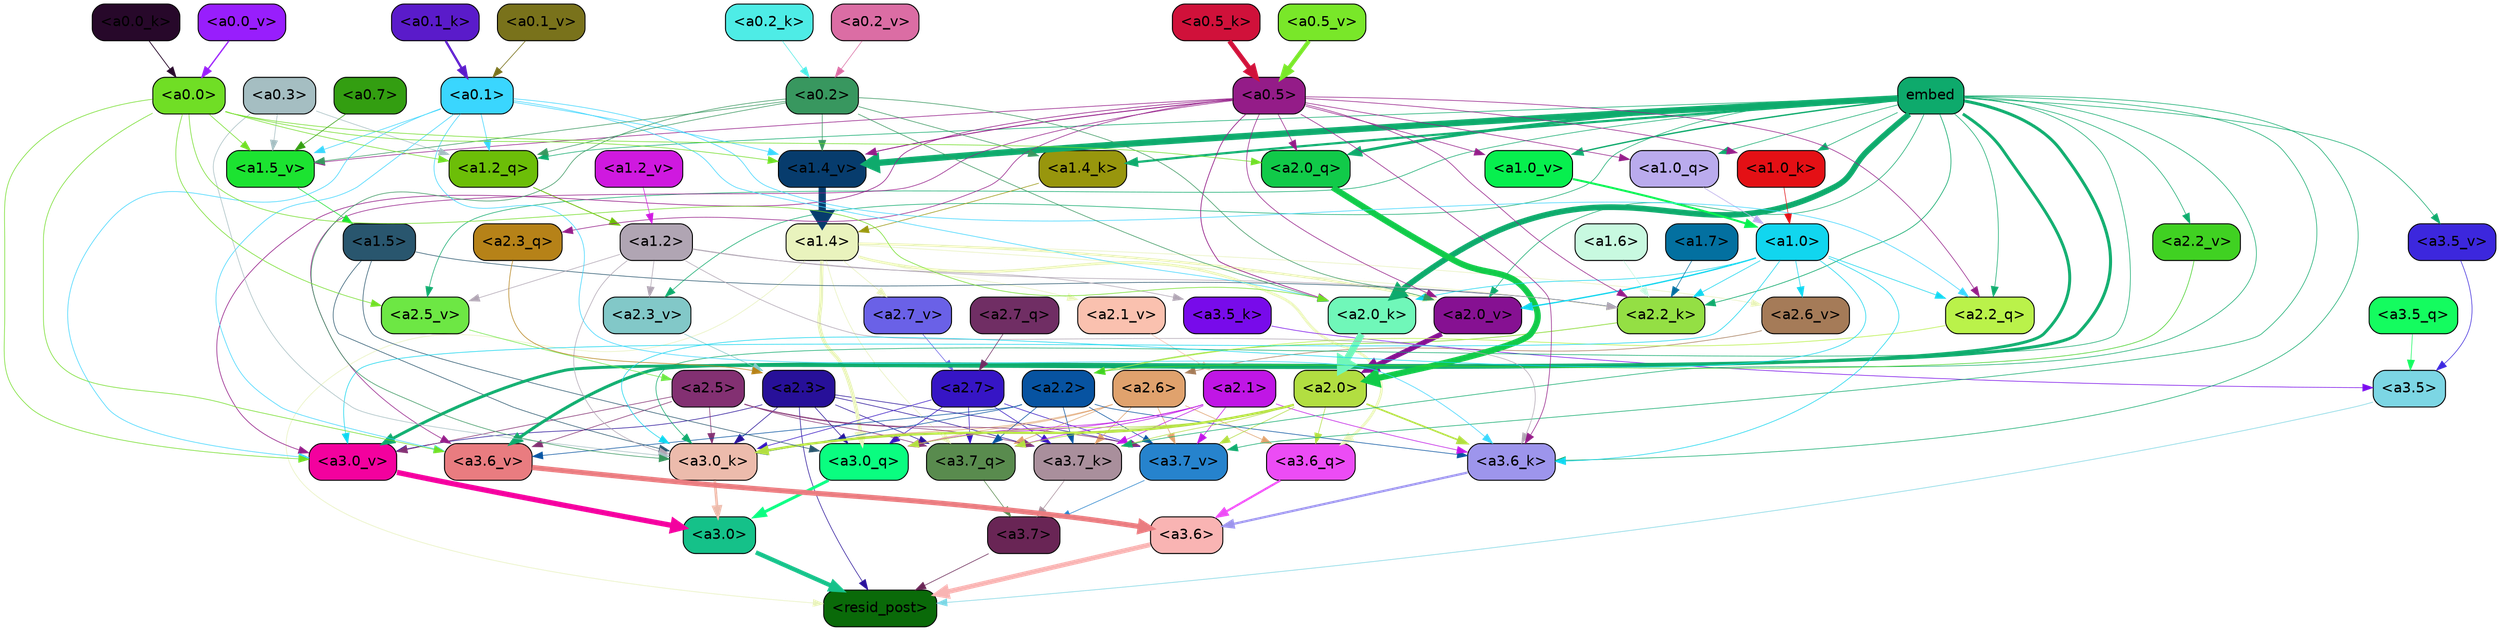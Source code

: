 strict digraph "" {
	graph [bgcolor=transparent,
		layout=dot,
		overlap=false,
		splines=true
	];
	"<a3.7>"	[color=black,
		fillcolor="#692555",
		fontname=Helvetica,
		shape=box,
		style="filled, rounded"];
	"<resid_post>"	[color=black,
		fillcolor="#0a6a09",
		fontname=Helvetica,
		shape=box,
		style="filled, rounded"];
	"<a3.7>" -> "<resid_post>"	[color="#692555",
		penwidth=0.6];
	"<a3.6>"	[color=black,
		fillcolor="#f9b4b3",
		fontname=Helvetica,
		shape=box,
		style="filled, rounded"];
	"<a3.6>" -> "<resid_post>"	[color="#f9b4b3",
		penwidth=4.6696330308914185];
	"<a3.5>"	[color=black,
		fillcolor="#7cd6e4",
		fontname=Helvetica,
		shape=box,
		style="filled, rounded"];
	"<a3.5>" -> "<resid_post>"	[color="#7cd6e4",
		penwidth=0.6];
	"<a3.0>"	[color=black,
		fillcolor="#15c189",
		fontname=Helvetica,
		shape=box,
		style="filled, rounded"];
	"<a3.0>" -> "<resid_post>"	[color="#15c189",
		penwidth=4.282557368278503];
	"<a2.3>"	[color=black,
		fillcolor="#271099",
		fontname=Helvetica,
		shape=box,
		style="filled, rounded"];
	"<a2.3>" -> "<resid_post>"	[color="#271099",
		penwidth=0.6];
	"<a3.7_q>"	[color=black,
		fillcolor="#598b4e",
		fontname=Helvetica,
		shape=box,
		style="filled, rounded"];
	"<a2.3>" -> "<a3.7_q>"	[color="#271099",
		penwidth=0.6];
	"<a3.0_q>"	[color=black,
		fillcolor="#0afd80",
		fontname=Helvetica,
		shape=box,
		style="filled, rounded"];
	"<a2.3>" -> "<a3.0_q>"	[color="#271099",
		penwidth=0.6];
	"<a3.7_k>"	[color=black,
		fillcolor="#a98f9c",
		fontname=Helvetica,
		shape=box,
		style="filled, rounded"];
	"<a2.3>" -> "<a3.7_k>"	[color="#271099",
		penwidth=0.6];
	"<a3.0_k>"	[color=black,
		fillcolor="#ecbbac",
		fontname=Helvetica,
		shape=box,
		style="filled, rounded"];
	"<a2.3>" -> "<a3.0_k>"	[color="#271099",
		penwidth=0.6];
	"<a3.7_v>"	[color=black,
		fillcolor="#2683cd",
		fontname=Helvetica,
		shape=box,
		style="filled, rounded"];
	"<a2.3>" -> "<a3.7_v>"	[color="#271099",
		penwidth=0.6];
	"<a3.0_v>"	[color=black,
		fillcolor="#f3019e",
		fontname=Helvetica,
		shape=box,
		style="filled, rounded"];
	"<a2.3>" -> "<a3.0_v>"	[color="#271099",
		penwidth=0.6];
	"<a1.4>"	[color=black,
		fillcolor="#e9f3bd",
		fontname=Helvetica,
		shape=box,
		style="filled, rounded"];
	"<a1.4>" -> "<resid_post>"	[color="#e9f3bd",
		penwidth=0.6];
	"<a1.4>" -> "<a3.7_q>"	[color="#e9f3bd",
		penwidth=0.6];
	"<a3.6_q>"	[color=black,
		fillcolor="#ec4cf5",
		fontname=Helvetica,
		shape=box,
		style="filled, rounded"];
	"<a1.4>" -> "<a3.6_q>"	[color="#e9f3bd",
		penwidth=2.6073555648326874];
	"<a1.4>" -> "<a3.0_q>"	[color="#e9f3bd",
		penwidth=3.4971605762839317];
	"<a2.2_k>"	[color=black,
		fillcolor="#94df44",
		fontname=Helvetica,
		shape=box,
		style="filled, rounded"];
	"<a1.4>" -> "<a2.2_k>"	[color="#e9f3bd",
		penwidth=0.6];
	"<a2.7_v>"	[color=black,
		fillcolor="#6a61e7",
		fontname=Helvetica,
		shape=box,
		style="filled, rounded"];
	"<a1.4>" -> "<a2.7_v>"	[color="#e9f3bd",
		penwidth=0.6];
	"<a2.6_v>"	[color=black,
		fillcolor="#a57b58",
		fontname=Helvetica,
		shape=box,
		style="filled, rounded"];
	"<a1.4>" -> "<a2.6_v>"	[color="#e9f3bd",
		penwidth=0.6];
	"<a2.1_v>"	[color=black,
		fillcolor="#fac1af",
		fontname=Helvetica,
		shape=box,
		style="filled, rounded"];
	"<a1.4>" -> "<a2.1_v>"	[color="#e9f3bd",
		penwidth=0.6];
	"<a2.0_v>"	[color=black,
		fillcolor="#861192",
		fontname=Helvetica,
		shape=box,
		style="filled, rounded"];
	"<a1.4>" -> "<a2.0_v>"	[color="#e9f3bd",
		penwidth=2.268670678138733];
	"<a3.7_q>" -> "<a3.7>"	[color="#598b4e",
		penwidth=0.6];
	"<a3.6_q>" -> "<a3.6>"	[color="#ec4cf5",
		penwidth=2.03758105635643];
	"<a3.5_q>"	[color=black,
		fillcolor="#14fc5f",
		fontname=Helvetica,
		shape=box,
		style="filled, rounded"];
	"<a3.5_q>" -> "<a3.5>"	[color="#14fc5f",
		penwidth=0.6];
	"<a3.0_q>" -> "<a3.0>"	[color="#0afd80",
		penwidth=2.8638100624084473];
	"<a3.7_k>" -> "<a3.7>"	[color="#a98f9c",
		penwidth=0.6];
	"<a3.6_k>"	[color=black,
		fillcolor="#9d95ec",
		fontname=Helvetica,
		shape=box,
		style="filled, rounded"];
	"<a3.6_k>" -> "<a3.6>"	[color="#9d95ec",
		penwidth=2.174198240041733];
	"<a3.5_k>"	[color=black,
		fillcolor="#780bea",
		fontname=Helvetica,
		shape=box,
		style="filled, rounded"];
	"<a3.5_k>" -> "<a3.5>"	[color="#780bea",
		penwidth=0.6];
	"<a3.0_k>" -> "<a3.0>"	[color="#ecbbac",
		penwidth=2.6274144649505615];
	"<a3.7_v>" -> "<a3.7>"	[color="#2683cd",
		penwidth=0.6];
	"<a3.6_v>"	[color=black,
		fillcolor="#e97c80",
		fontname=Helvetica,
		shape=box,
		style="filled, rounded"];
	"<a3.6_v>" -> "<a3.6>"	[color="#e97c80",
		penwidth=5.002329230308533];
	"<a3.5_v>"	[color=black,
		fillcolor="#3c27dd",
		fontname=Helvetica,
		shape=box,
		style="filled, rounded"];
	"<a3.5_v>" -> "<a3.5>"	[color="#3c27dd",
		penwidth=0.6];
	"<a3.0_v>" -> "<a3.0>"	[color="#f3019e",
		penwidth=5.188832879066467];
	"<a2.7>"	[color=black,
		fillcolor="#3615c5",
		fontname=Helvetica,
		shape=box,
		style="filled, rounded"];
	"<a2.7>" -> "<a3.7_q>"	[color="#3615c5",
		penwidth=0.6];
	"<a2.7>" -> "<a3.0_q>"	[color="#3615c5",
		penwidth=0.6];
	"<a2.7>" -> "<a3.7_k>"	[color="#3615c5",
		penwidth=0.6];
	"<a2.7>" -> "<a3.0_k>"	[color="#3615c5",
		penwidth=0.6];
	"<a2.7>" -> "<a3.7_v>"	[color="#3615c5",
		penwidth=0.6];
	"<a2.6>"	[color=black,
		fillcolor="#e0a26d",
		fontname=Helvetica,
		shape=box,
		style="filled, rounded"];
	"<a2.6>" -> "<a3.7_q>"	[color="#e0a26d",
		penwidth=0.6];
	"<a2.6>" -> "<a3.6_q>"	[color="#e0a26d",
		penwidth=0.6];
	"<a2.6>" -> "<a3.0_q>"	[color="#e0a26d",
		penwidth=0.6];
	"<a2.6>" -> "<a3.7_k>"	[color="#e0a26d",
		penwidth=0.6];
	"<a2.6>" -> "<a3.0_k>"	[color="#e0a26d",
		penwidth=0.6];
	"<a2.6>" -> "<a3.7_v>"	[color="#e0a26d",
		penwidth=0.6];
	"<a2.5>"	[color=black,
		fillcolor="#833072",
		fontname=Helvetica,
		shape=box,
		style="filled, rounded"];
	"<a2.5>" -> "<a3.7_q>"	[color="#833072",
		penwidth=0.6];
	"<a2.5>" -> "<a3.7_k>"	[color="#833072",
		penwidth=0.6];
	"<a2.5>" -> "<a3.0_k>"	[color="#833072",
		penwidth=0.6];
	"<a2.5>" -> "<a3.7_v>"	[color="#833072",
		penwidth=0.6];
	"<a2.5>" -> "<a3.6_v>"	[color="#833072",
		penwidth=0.6];
	"<a2.5>" -> "<a3.0_v>"	[color="#833072",
		penwidth=0.6];
	"<a2.2>"	[color=black,
		fillcolor="#0753a1",
		fontname=Helvetica,
		shape=box,
		style="filled, rounded"];
	"<a2.2>" -> "<a3.7_q>"	[color="#0753a1",
		penwidth=0.6];
	"<a2.2>" -> "<a3.7_k>"	[color="#0753a1",
		penwidth=0.6];
	"<a2.2>" -> "<a3.6_k>"	[color="#0753a1",
		penwidth=0.6];
	"<a2.2>" -> "<a3.0_k>"	[color="#0753a1",
		penwidth=0.6];
	"<a2.2>" -> "<a3.7_v>"	[color="#0753a1",
		penwidth=0.6];
	"<a2.2>" -> "<a3.6_v>"	[color="#0753a1",
		penwidth=0.6];
	"<a2.1>"	[color=black,
		fillcolor="#c016e5",
		fontname=Helvetica,
		shape=box,
		style="filled, rounded"];
	"<a2.1>" -> "<a3.7_q>"	[color="#c016e5",
		penwidth=0.6];
	"<a2.1>" -> "<a3.0_q>"	[color="#c016e5",
		penwidth=0.6];
	"<a2.1>" -> "<a3.7_k>"	[color="#c016e5",
		penwidth=0.6];
	"<a2.1>" -> "<a3.6_k>"	[color="#c016e5",
		penwidth=0.6];
	"<a2.1>" -> "<a3.0_k>"	[color="#c016e5",
		penwidth=0.6];
	"<a2.1>" -> "<a3.7_v>"	[color="#c016e5",
		penwidth=0.6];
	"<a2.0>"	[color=black,
		fillcolor="#b2de41",
		fontname=Helvetica,
		shape=box,
		style="filled, rounded"];
	"<a2.0>" -> "<a3.7_q>"	[color="#b2de41",
		penwidth=0.6];
	"<a2.0>" -> "<a3.6_q>"	[color="#b2de41",
		penwidth=0.6];
	"<a2.0>" -> "<a3.0_q>"	[color="#b2de41",
		penwidth=0.6];
	"<a2.0>" -> "<a3.7_k>"	[color="#b2de41",
		penwidth=0.6];
	"<a2.0>" -> "<a3.6_k>"	[color="#b2de41",
		penwidth=1.5568191409111023];
	"<a2.0>" -> "<a3.0_k>"	[color="#b2de41",
		penwidth=2.270527422428131];
	"<a2.0>" -> "<a3.7_v>"	[color="#b2de41",
		penwidth=0.6];
	"<a1.5>"	[color=black,
		fillcolor="#29566e",
		fontname=Helvetica,
		shape=box,
		style="filled, rounded"];
	"<a1.5>" -> "<a3.0_q>"	[color="#29566e",
		penwidth=0.6];
	"<a1.5>" -> "<a3.0_k>"	[color="#29566e",
		penwidth=0.6];
	"<a1.5>" -> "<a2.2_k>"	[color="#29566e",
		penwidth=0.6];
	embed	[color=black,
		fillcolor="#0eaa6c",
		fontname=Helvetica,
		shape=box,
		style="filled, rounded"];
	embed -> "<a3.7_k>"	[color="#0eaa6c",
		penwidth=0.6];
	embed -> "<a3.6_k>"	[color="#0eaa6c",
		penwidth=0.6];
	embed -> "<a3.0_k>"	[color="#0eaa6c",
		penwidth=0.6];
	embed -> "<a3.7_v>"	[color="#0eaa6c",
		penwidth=0.6];
	embed -> "<a3.6_v>"	[color="#0eaa6c",
		penwidth=2.9588699340820312];
	embed -> "<a3.5_v>"	[color="#0eaa6c",
		penwidth=0.6];
	embed -> "<a3.0_v>"	[color="#0eaa6c",
		penwidth=2.8686431646347046];
	"<a2.2_q>"	[color=black,
		fillcolor="#baf24a",
		fontname=Helvetica,
		shape=box,
		style="filled, rounded"];
	embed -> "<a2.2_q>"	[color="#0eaa6c",
		penwidth=0.6];
	"<a2.0_q>"	[color=black,
		fillcolor="#11ca49",
		fontname=Helvetica,
		shape=box,
		style="filled, rounded"];
	embed -> "<a2.0_q>"	[color="#0eaa6c",
		penwidth=2.7617180347442627];
	embed -> "<a2.2_k>"	[color="#0eaa6c",
		penwidth=0.67606520652771];
	"<a2.0_k>"	[color=black,
		fillcolor="#70f7b9",
		fontname=Helvetica,
		shape=box,
		style="filled, rounded"];
	embed -> "<a2.0_k>"	[color="#0eaa6c",
		penwidth=5.615107178688049];
	"<a2.5_v>"	[color=black,
		fillcolor="#6de744",
		fontname=Helvetica,
		shape=box,
		style="filled, rounded"];
	embed -> "<a2.5_v>"	[color="#0eaa6c",
		penwidth=0.6];
	"<a2.3_v>"	[color=black,
		fillcolor="#82c8c8",
		fontname=Helvetica,
		shape=box,
		style="filled, rounded"];
	embed -> "<a2.3_v>"	[color="#0eaa6c",
		penwidth=0.6];
	"<a2.2_v>"	[color=black,
		fillcolor="#40d122",
		fontname=Helvetica,
		shape=box,
		style="filled, rounded"];
	embed -> "<a2.2_v>"	[color="#0eaa6c",
		penwidth=0.6];
	embed -> "<a2.0_v>"	[color="#0eaa6c",
		penwidth=0.6];
	"<a1.2_q>"	[color=black,
		fillcolor="#6cbe08",
		fontname=Helvetica,
		shape=box,
		style="filled, rounded"];
	embed -> "<a1.2_q>"	[color="#0eaa6c",
		penwidth=0.6];
	"<a1.0_q>"	[color=black,
		fillcolor="#baabed",
		fontname=Helvetica,
		shape=box,
		style="filled, rounded"];
	embed -> "<a1.0_q>"	[color="#0eaa6c",
		penwidth=0.6];
	"<a1.4_k>"	[color=black,
		fillcolor="#98960d",
		fontname=Helvetica,
		shape=box,
		style="filled, rounded"];
	embed -> "<a1.4_k>"	[color="#0eaa6c",
		penwidth=2.1468217372894287];
	"<a1.0_k>"	[color=black,
		fillcolor="#e41015",
		fontname=Helvetica,
		shape=box,
		style="filled, rounded"];
	embed -> "<a1.0_k>"	[color="#0eaa6c",
		penwidth=0.6];
	"<a1.4_v>"	[color=black,
		fillcolor="#073c6d",
		fontname=Helvetica,
		shape=box,
		style="filled, rounded"];
	embed -> "<a1.4_v>"	[color="#0eaa6c",
		penwidth=6.189999580383301];
	"<a1.0_v>"	[color=black,
		fillcolor="#07ef4e",
		fontname=Helvetica,
		shape=box,
		style="filled, rounded"];
	embed -> "<a1.0_v>"	[color="#0eaa6c",
		penwidth=1.3123979568481445];
	"<a1.2>"	[color=black,
		fillcolor="#b0a5b3",
		fontname=Helvetica,
		shape=box,
		style="filled, rounded"];
	"<a1.2>" -> "<a3.6_k>"	[color="#b0a5b3",
		penwidth=0.6];
	"<a1.2>" -> "<a3.5_k>"	[color="#b0a5b3",
		penwidth=0.6];
	"<a1.2>" -> "<a3.0_k>"	[color="#b0a5b3",
		penwidth=0.6];
	"<a1.2>" -> "<a2.2_k>"	[color="#b0a5b3",
		penwidth=0.6];
	"<a1.2>" -> "<a2.5_v>"	[color="#b0a5b3",
		penwidth=0.6];
	"<a1.2>" -> "<a2.3_v>"	[color="#b0a5b3",
		penwidth=0.6];
	"<a1.0>"	[color=black,
		fillcolor="#11d6ef",
		fontname=Helvetica,
		shape=box,
		style="filled, rounded"];
	"<a1.0>" -> "<a3.6_k>"	[color="#11d6ef",
		penwidth=0.6];
	"<a1.0>" -> "<a3.0_k>"	[color="#11d6ef",
		penwidth=0.6];
	"<a1.0>" -> "<a3.0_v>"	[color="#11d6ef",
		penwidth=0.6];
	"<a1.0>" -> "<a2.2_q>"	[color="#11d6ef",
		penwidth=0.6];
	"<a1.0>" -> "<a2.2_k>"	[color="#11d6ef",
		penwidth=0.6];
	"<a1.0>" -> "<a2.0_k>"	[color="#11d6ef",
		penwidth=0.6];
	"<a1.0>" -> "<a2.6_v>"	[color="#11d6ef",
		penwidth=0.6];
	"<a1.0>" -> "<a2.0_v>"	[color="#11d6ef",
		penwidth=1.27996826171875];
	"<a0.5>"	[color=black,
		fillcolor="#941c88",
		fontname=Helvetica,
		shape=box,
		style="filled, rounded"];
	"<a0.5>" -> "<a3.6_k>"	[color="#941c88",
		penwidth=0.6];
	"<a0.5>" -> "<a3.6_v>"	[color="#941c88",
		penwidth=0.6];
	"<a0.5>" -> "<a3.0_v>"	[color="#941c88",
		penwidth=0.6421224474906921];
	"<a2.3_q>"	[color=black,
		fillcolor="#b68218",
		fontname=Helvetica,
		shape=box,
		style="filled, rounded"];
	"<a0.5>" -> "<a2.3_q>"	[color="#941c88",
		penwidth=0.6];
	"<a0.5>" -> "<a2.2_q>"	[color="#941c88",
		penwidth=0.6];
	"<a0.5>" -> "<a2.0_q>"	[color="#941c88",
		penwidth=0.6];
	"<a0.5>" -> "<a2.2_k>"	[color="#941c88",
		penwidth=0.6];
	"<a0.5>" -> "<a2.0_k>"	[color="#941c88",
		penwidth=0.7151575088500977];
	"<a0.5>" -> "<a2.0_v>"	[color="#941c88",
		penwidth=0.6];
	"<a0.5>" -> "<a1.0_q>"	[color="#941c88",
		penwidth=0.6];
	"<a0.5>" -> "<a1.0_k>"	[color="#941c88",
		penwidth=0.6];
	"<a1.5_v>"	[color=black,
		fillcolor="#1ce331",
		fontname=Helvetica,
		shape=box,
		style="filled, rounded"];
	"<a0.5>" -> "<a1.5_v>"	[color="#941c88",
		penwidth=0.6];
	"<a0.5>" -> "<a1.4_v>"	[color="#941c88",
		penwidth=0.8927993774414062];
	"<a0.5>" -> "<a1.0_v>"	[color="#941c88",
		penwidth=0.6];
	"<a0.1>"	[color=black,
		fillcolor="#3ad6fe",
		fontname=Helvetica,
		shape=box,
		style="filled, rounded"];
	"<a0.1>" -> "<a3.6_k>"	[color="#3ad6fe",
		penwidth=0.6];
	"<a0.1>" -> "<a3.6_v>"	[color="#3ad6fe",
		penwidth=0.6];
	"<a0.1>" -> "<a3.0_v>"	[color="#3ad6fe",
		penwidth=0.6];
	"<a0.1>" -> "<a2.2_q>"	[color="#3ad6fe",
		penwidth=0.6];
	"<a0.1>" -> "<a2.0_k>"	[color="#3ad6fe",
		penwidth=0.6];
	"<a0.1>" -> "<a1.2_q>"	[color="#3ad6fe",
		penwidth=0.6];
	"<a0.1>" -> "<a1.5_v>"	[color="#3ad6fe",
		penwidth=0.6];
	"<a0.1>" -> "<a1.4_v>"	[color="#3ad6fe",
		penwidth=0.6];
	"<a0.3>"	[color=black,
		fillcolor="#a5bec2",
		fontname=Helvetica,
		shape=box,
		style="filled, rounded"];
	"<a0.3>" -> "<a3.0_k>"	[color="#a5bec2",
		penwidth=0.6];
	"<a0.3>" -> "<a1.2_q>"	[color="#a5bec2",
		penwidth=0.6];
	"<a0.3>" -> "<a1.5_v>"	[color="#a5bec2",
		penwidth=0.6];
	"<a0.2>"	[color=black,
		fillcolor="#38975f",
		fontname=Helvetica,
		shape=box,
		style="filled, rounded"];
	"<a0.2>" -> "<a3.0_k>"	[color="#38975f",
		penwidth=0.6];
	"<a0.2>" -> "<a2.0_k>"	[color="#38975f",
		penwidth=0.6];
	"<a0.2>" -> "<a2.0_v>"	[color="#38975f",
		penwidth=0.6];
	"<a0.2>" -> "<a1.2_q>"	[color="#38975f",
		penwidth=0.6];
	"<a0.2>" -> "<a1.4_k>"	[color="#38975f",
		penwidth=0.6];
	"<a0.2>" -> "<a1.5_v>"	[color="#38975f",
		penwidth=0.6];
	"<a0.2>" -> "<a1.4_v>"	[color="#38975f",
		penwidth=0.6];
	"<a0.0>"	[color=black,
		fillcolor="#70de25",
		fontname=Helvetica,
		shape=box,
		style="filled, rounded"];
	"<a0.0>" -> "<a3.6_v>"	[color="#70de25",
		penwidth=0.6];
	"<a0.0>" -> "<a3.0_v>"	[color="#70de25",
		penwidth=0.6];
	"<a0.0>" -> "<a2.0_q>"	[color="#70de25",
		penwidth=0.6];
	"<a0.0>" -> "<a2.0_k>"	[color="#70de25",
		penwidth=0.6];
	"<a0.0>" -> "<a2.5_v>"	[color="#70de25",
		penwidth=0.6];
	"<a0.0>" -> "<a1.2_q>"	[color="#70de25",
		penwidth=0.6];
	"<a0.0>" -> "<a1.5_v>"	[color="#70de25",
		penwidth=0.6];
	"<a0.0>" -> "<a1.4_v>"	[color="#70de25",
		penwidth=0.6];
	"<a2.7_q>"	[color=black,
		fillcolor="#702e64",
		fontname=Helvetica,
		shape=box,
		style="filled, rounded"];
	"<a2.7_q>" -> "<a2.7>"	[color="#702e64",
		penwidth=0.6];
	"<a2.3_q>" -> "<a2.3>"	[color="#b68218",
		penwidth=0.6];
	"<a2.2_q>" -> "<a2.2>"	[color="#baf24a",
		penwidth=0.6340763568878174];
	"<a2.0_q>" -> "<a2.0>"	[color="#11ca49",
		penwidth=6.0160088539123535];
	"<a2.2_k>" -> "<a2.2>"	[color="#94df44",
		penwidth=0.7764816284179688];
	"<a2.0_k>" -> "<a2.0>"	[color="#70f7b9",
		penwidth=6.773025274276733];
	"<a2.7_v>" -> "<a2.7>"	[color="#6a61e7",
		penwidth=0.6];
	"<a2.6_v>" -> "<a2.6>"	[color="#a57b58",
		penwidth=0.6];
	"<a2.5_v>" -> "<a2.5>"	[color="#6de744",
		penwidth=0.6];
	"<a2.3_v>" -> "<a2.3>"	[color="#82c8c8",
		penwidth=0.6];
	"<a2.2_v>" -> "<a2.2>"	[color="#40d122",
		penwidth=0.6];
	"<a2.1_v>" -> "<a2.1>"	[color="#fac1af",
		penwidth=0.6];
	"<a2.0_v>" -> "<a2.0>"	[color="#861192",
		penwidth=4.906715989112854];
	"<a1.7>"	[color=black,
		fillcolor="#0370a0",
		fontname=Helvetica,
		shape=box,
		style="filled, rounded"];
	"<a1.7>" -> "<a2.2_k>"	[color="#0370a0",
		penwidth=0.6];
	"<a1.6>"	[color=black,
		fillcolor="#c8f9e0",
		fontname=Helvetica,
		shape=box,
		style="filled, rounded"];
	"<a1.6>" -> "<a2.2_k>"	[color="#c8f9e0",
		penwidth=0.6];
	"<a1.2_q>" -> "<a1.2>"	[color="#6cbe08",
		penwidth=0.836545467376709];
	"<a1.0_q>" -> "<a1.0>"	[color="#baabed",
		penwidth=0.6];
	"<a1.4_k>" -> "<a1.4>"	[color="#98960d",
		penwidth=0.6];
	"<a1.0_k>" -> "<a1.0>"	[color="#e41015",
		penwidth=0.6];
	"<a1.5_v>" -> "<a1.5>"	[color="#1ce331",
		penwidth=0.6];
	"<a1.4_v>" -> "<a1.4>"	[color="#073c6d",
		penwidth=7.093163728713989];
	"<a1.2_v>"	[color=black,
		fillcolor="#cf19df",
		fontname=Helvetica,
		shape=box,
		style="filled, rounded"];
	"<a1.2_v>" -> "<a1.2>"	[color="#cf19df",
		penwidth=0.6];
	"<a1.0_v>" -> "<a1.0>"	[color="#07ef4e",
		penwidth=1.9666723012924194];
	"<a0.7>"	[color=black,
		fillcolor="#339e11",
		fontname=Helvetica,
		shape=box,
		style="filled, rounded"];
	"<a0.7>" -> "<a1.5_v>"	[color="#339e11",
		penwidth=0.6];
	"<a0.5_k>"	[color=black,
		fillcolor="#d0113a",
		fontname=Helvetica,
		shape=box,
		style="filled, rounded"];
	"<a0.5_k>" -> "<a0.5>"	[color="#d0113a",
		penwidth=4.577519536018372];
	"<a0.2_k>"	[color=black,
		fillcolor="#4eece6",
		fontname=Helvetica,
		shape=box,
		style="filled, rounded"];
	"<a0.2_k>" -> "<a0.2>"	[color="#4eece6",
		penwidth=0.6];
	"<a0.1_k>"	[color=black,
		fillcolor="#5a1bca",
		fontname=Helvetica,
		shape=box,
		style="filled, rounded"];
	"<a0.1_k>" -> "<a0.1>"	[color="#5a1bca",
		penwidth=2.2273199558258057];
	"<a0.0_k>"	[color=black,
		fillcolor="#27082a",
		fontname=Helvetica,
		shape=box,
		style="filled, rounded"];
	"<a0.0_k>" -> "<a0.0>"	[color="#27082a",
		penwidth=0.7703166007995605];
	"<a0.5_v>"	[color=black,
		fillcolor="#79e729",
		fontname=Helvetica,
		shape=box,
		style="filled, rounded"];
	"<a0.5_v>" -> "<a0.5>"	[color="#79e729",
		penwidth=4.062177300453186];
	"<a0.2_v>"	[color=black,
		fillcolor="#db6da4",
		fontname=Helvetica,
		shape=box,
		style="filled, rounded"];
	"<a0.2_v>" -> "<a0.2>"	[color="#db6da4",
		penwidth=0.6];
	"<a0.1_v>"	[color=black,
		fillcolor="#79721b",
		fontname=Helvetica,
		shape=box,
		style="filled, rounded"];
	"<a0.1_v>" -> "<a0.1>"	[color="#79721b",
		penwidth=0.654442310333252];
	"<a0.0_v>"	[color=black,
		fillcolor="#981efc",
		fontname=Helvetica,
		shape=box,
		style="filled, rounded"];
	"<a0.0_v>" -> "<a0.0>"	[color="#981efc",
		penwidth=1.307939052581787];
}
